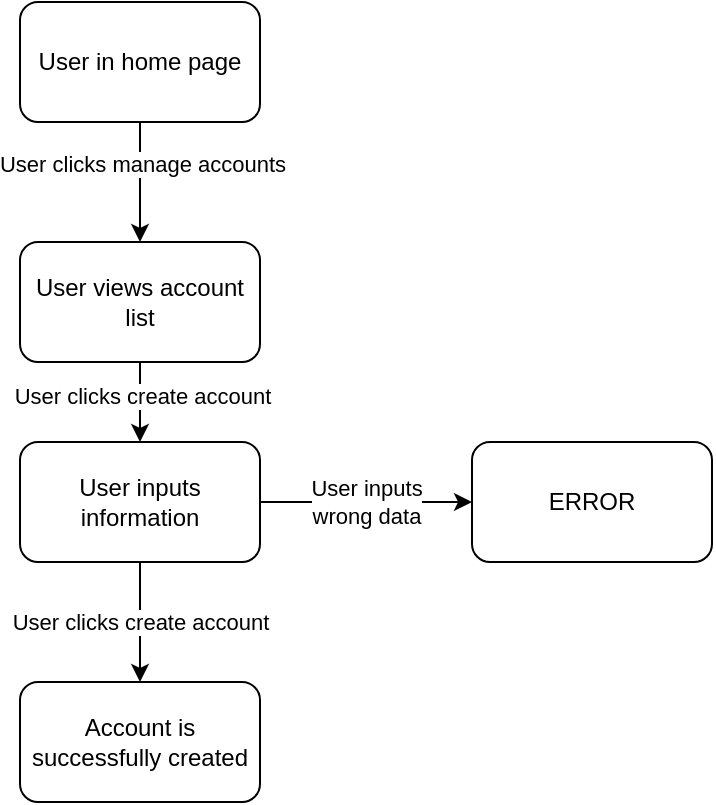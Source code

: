 <mxfile version="24.7.17">
  <diagram name="Page-1" id="9fh4_2eHcwUfZ5hvUKyt">
    <mxGraphModel dx="1026" dy="626" grid="1" gridSize="10" guides="1" tooltips="1" connect="1" arrows="1" fold="1" page="1" pageScale="1" pageWidth="827" pageHeight="1169" math="0" shadow="0">
      <root>
        <mxCell id="0" />
        <mxCell id="1" parent="0" />
        <mxCell id="UvkbkxWskNrvvJ2NhAQK-4" style="edgeStyle=orthogonalEdgeStyle;rounded=0;orthogonalLoop=1;jettySize=auto;html=1;entryX=0.5;entryY=0;entryDx=0;entryDy=0;" edge="1" parent="1" source="UvkbkxWskNrvvJ2NhAQK-1" target="UvkbkxWskNrvvJ2NhAQK-2">
          <mxGeometry relative="1" as="geometry" />
        </mxCell>
        <mxCell id="UvkbkxWskNrvvJ2NhAQK-5" value="User clicks manage accounts" style="edgeLabel;html=1;align=center;verticalAlign=middle;resizable=0;points=[];" vertex="1" connectable="0" parent="UvkbkxWskNrvvJ2NhAQK-4">
          <mxGeometry x="-0.3" y="1" relative="1" as="geometry">
            <mxPoint as="offset" />
          </mxGeometry>
        </mxCell>
        <mxCell id="UvkbkxWskNrvvJ2NhAQK-1" value="User in home page" style="rounded=1;whiteSpace=wrap;html=1;" vertex="1" parent="1">
          <mxGeometry x="354" y="70" width="120" height="60" as="geometry" />
        </mxCell>
        <mxCell id="UvkbkxWskNrvvJ2NhAQK-6" style="edgeStyle=orthogonalEdgeStyle;rounded=0;orthogonalLoop=1;jettySize=auto;html=1;entryX=0.5;entryY=0;entryDx=0;entryDy=0;" edge="1" parent="1" source="UvkbkxWskNrvvJ2NhAQK-2" target="UvkbkxWskNrvvJ2NhAQK-3">
          <mxGeometry relative="1" as="geometry" />
        </mxCell>
        <mxCell id="UvkbkxWskNrvvJ2NhAQK-7" value="User clicks create account" style="edgeLabel;html=1;align=center;verticalAlign=middle;resizable=0;points=[];" vertex="1" connectable="0" parent="UvkbkxWskNrvvJ2NhAQK-6">
          <mxGeometry x="-0.15" y="1" relative="1" as="geometry">
            <mxPoint as="offset" />
          </mxGeometry>
        </mxCell>
        <mxCell id="UvkbkxWskNrvvJ2NhAQK-2" value="User views account list" style="rounded=1;whiteSpace=wrap;html=1;" vertex="1" parent="1">
          <mxGeometry x="354" y="190" width="120" height="60" as="geometry" />
        </mxCell>
        <mxCell id="UvkbkxWskNrvvJ2NhAQK-9" value="User clicks create account" style="edgeStyle=orthogonalEdgeStyle;rounded=0;orthogonalLoop=1;jettySize=auto;html=1;" edge="1" parent="1" source="UvkbkxWskNrvvJ2NhAQK-3" target="UvkbkxWskNrvvJ2NhAQK-8">
          <mxGeometry relative="1" as="geometry" />
        </mxCell>
        <mxCell id="UvkbkxWskNrvvJ2NhAQK-11" value="User inputs&lt;div&gt;wrong data&lt;/div&gt;" style="edgeStyle=orthogonalEdgeStyle;rounded=0;orthogonalLoop=1;jettySize=auto;html=1;" edge="1" parent="1" source="UvkbkxWskNrvvJ2NhAQK-3" target="UvkbkxWskNrvvJ2NhAQK-10">
          <mxGeometry relative="1" as="geometry">
            <mxPoint x="520" y="320" as="targetPoint" />
          </mxGeometry>
        </mxCell>
        <mxCell id="UvkbkxWskNrvvJ2NhAQK-3" value="User inputs information" style="rounded=1;whiteSpace=wrap;html=1;" vertex="1" parent="1">
          <mxGeometry x="354" y="290" width="120" height="60" as="geometry" />
        </mxCell>
        <mxCell id="UvkbkxWskNrvvJ2NhAQK-8" value="Account is successfully created" style="rounded=1;whiteSpace=wrap;html=1;" vertex="1" parent="1">
          <mxGeometry x="354" y="410" width="120" height="60" as="geometry" />
        </mxCell>
        <mxCell id="UvkbkxWskNrvvJ2NhAQK-10" value="ERROR" style="rounded=1;whiteSpace=wrap;html=1;" vertex="1" parent="1">
          <mxGeometry x="580" y="290" width="120" height="60" as="geometry" />
        </mxCell>
      </root>
    </mxGraphModel>
  </diagram>
</mxfile>
